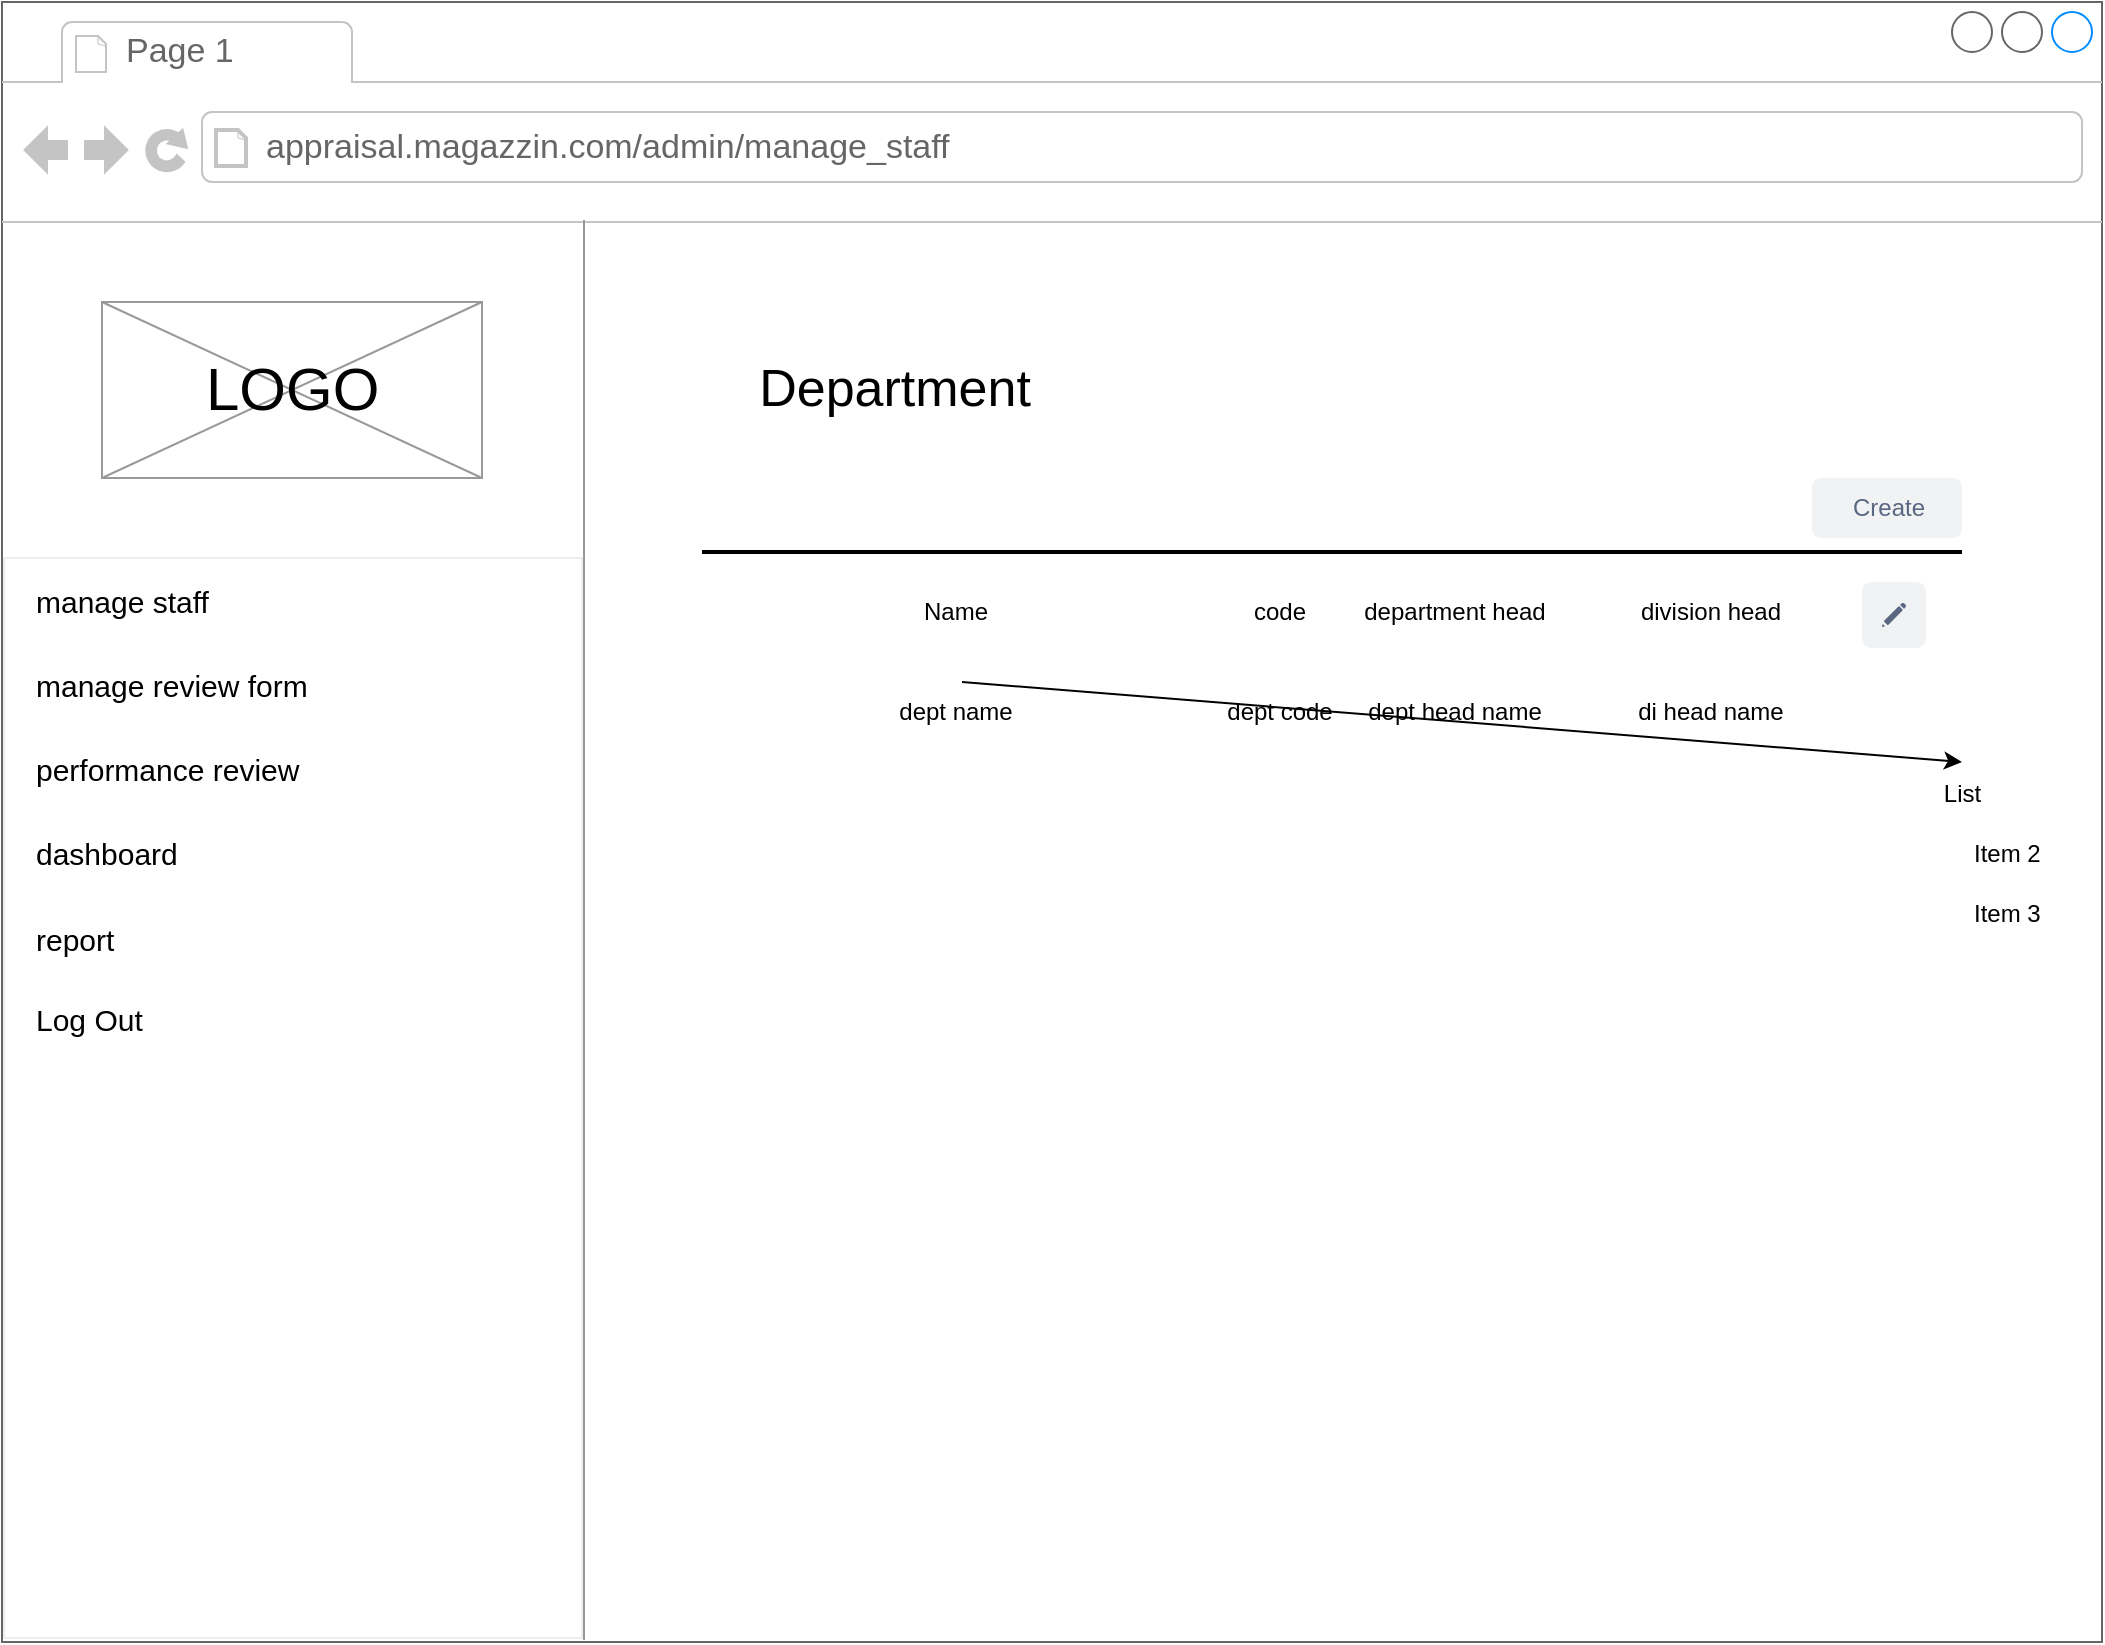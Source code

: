 <mxfile version="18.0.2" type="github">
  <diagram name="Page-1" id="2cc2dc42-3aac-f2a9-1cec-7a8b7cbee084">
    <mxGraphModel dx="1673" dy="896" grid="1" gridSize="10" guides="1" tooltips="1" connect="1" arrows="1" fold="1" page="1" pageScale="1" pageWidth="1100" pageHeight="850" background="none" math="0" shadow="0">
      <root>
        <mxCell id="0" />
        <mxCell id="1" parent="0" />
        <mxCell id="7026571954dc6520-1" value="" style="strokeWidth=1;shadow=0;dashed=0;align=left;html=1;shape=mxgraph.mockup.containers.browserWindow;rSize=0;strokeColor=#666666;mainText=,;recursiveResize=0;rounded=0;labelBackgroundColor=none;fontFamily=Verdana;fontSize=12;fillColor=#FFFFFF;" parent="1" vertex="1">
          <mxGeometry x="25" y="9" width="1050" height="820" as="geometry" />
        </mxCell>
        <mxCell id="7026571954dc6520-2" value="Page 1" style="strokeWidth=1;shadow=0;dashed=0;align=center;html=1;shape=mxgraph.mockup.containers.anchor;fontSize=17;fontColor=#666666;align=left;" parent="7026571954dc6520-1" vertex="1">
          <mxGeometry x="60" y="12" width="110" height="26" as="geometry" />
        </mxCell>
        <mxCell id="7026571954dc6520-3" value="appraisal.magazzin.com/admin/manage_staff" style="strokeWidth=1;shadow=0;dashed=0;align=center;html=1;shape=mxgraph.mockup.containers.anchor;rSize=0;fontSize=17;fontColor=#666666;align=left;" parent="7026571954dc6520-1" vertex="1">
          <mxGeometry x="130" y="60" width="310" height="26" as="geometry" />
        </mxCell>
        <mxCell id="7026571954dc6520-15" value="" style="verticalLabelPosition=bottom;shadow=0;dashed=0;align=center;html=1;verticalAlign=top;strokeWidth=1;shape=mxgraph.mockup.markup.line;strokeColor=#999999;rounded=0;labelBackgroundColor=none;fillColor=#ffffff;fontFamily=Verdana;fontSize=12;fontColor=#000000;rotation=90;" parent="7026571954dc6520-1" vertex="1">
          <mxGeometry x="-64" y="454" width="710" height="20" as="geometry" />
        </mxCell>
        <mxCell id="7026571954dc6520-16" value="Title 1" style="text;html=1;points=[];align=left;verticalAlign=top;spacingTop=-4;fontSize=15;fontFamily=Verdana" parent="7026571954dc6520-1" vertex="1">
          <mxGeometry x="20" y="330" width="170" height="30" as="geometry" />
        </mxCell>
        <mxCell id="SZr3nd6nF8tyNM994ILB-43" value="" style="verticalLabelPosition=bottom;shadow=0;dashed=0;align=center;html=1;verticalAlign=top;strokeWidth=1;shape=mxgraph.mockup.graphics.simpleIcon;strokeColor=#999999;fontFamily=Helvetica;fontSize=30;fillColor=#FFFFFF;" parent="7026571954dc6520-1" vertex="1">
          <mxGeometry x="50" y="150" width="190" height="88" as="geometry" />
        </mxCell>
        <mxCell id="7026571954dc6520-4" value="&lt;font face=&quot;Helvetica&quot;&gt;LOGO&lt;/font&gt;" style="text;html=1;points=[];align=left;verticalAlign=top;spacingTop=-4;fontSize=30;fontFamily=Verdana" parent="7026571954dc6520-1" vertex="1">
          <mxGeometry x="99.5" y="173" width="95" height="50" as="geometry" />
        </mxCell>
        <mxCell id="13Tbyo3TAh6JkKic5oAa-1" value="Department" style="text;strokeColor=none;fillColor=none;html=1;fontSize=26;fontStyle=0;verticalAlign=middle;align=center;" parent="7026571954dc6520-1" vertex="1">
          <mxGeometry x="366" y="168" width="160" height="49" as="geometry" />
        </mxCell>
        <mxCell id="8aW-hddMtNVGwqMHstpQ-5" value="" style="shape=table;html=1;whiteSpace=wrap;startSize=0;container=1;collapsible=0;childLayout=tableLayout;strokeColor=none;" parent="7026571954dc6520-1" vertex="1">
          <mxGeometry x="350" y="280" width="630" height="200" as="geometry" />
        </mxCell>
        <mxCell id="8aW-hddMtNVGwqMHstpQ-6" value="" style="shape=tableRow;horizontal=0;startSize=0;swimlaneHead=0;swimlaneBody=0;top=0;left=0;bottom=0;right=0;collapsible=0;dropTarget=0;fillColor=none;points=[[0,0.5],[1,0.5]];portConstraint=eastwest;strokeColor=default;" parent="8aW-hddMtNVGwqMHstpQ-5" vertex="1">
          <mxGeometry width="630" height="50" as="geometry" />
        </mxCell>
        <mxCell id="8aW-hddMtNVGwqMHstpQ-7" value="Name" style="shape=partialRectangle;html=1;whiteSpace=wrap;connectable=0;fillColor=none;top=0;left=0;bottom=0;right=0;overflow=hidden;" parent="8aW-hddMtNVGwqMHstpQ-6" vertex="1">
          <mxGeometry width="254" height="50" as="geometry">
            <mxRectangle width="254" height="50" as="alternateBounds" />
          </mxGeometry>
        </mxCell>
        <mxCell id="8aW-hddMtNVGwqMHstpQ-8" value="code" style="shape=partialRectangle;html=1;whiteSpace=wrap;connectable=0;fillColor=none;top=0;left=0;bottom=0;right=0;overflow=hidden;" parent="8aW-hddMtNVGwqMHstpQ-6" vertex="1">
          <mxGeometry x="254" width="70" height="50" as="geometry">
            <mxRectangle width="70" height="50" as="alternateBounds" />
          </mxGeometry>
        </mxCell>
        <mxCell id="8aW-hddMtNVGwqMHstpQ-9" value="department head" style="shape=partialRectangle;html=1;whiteSpace=wrap;connectable=0;fillColor=none;top=0;left=0;bottom=0;right=0;overflow=hidden;" parent="8aW-hddMtNVGwqMHstpQ-6" vertex="1">
          <mxGeometry x="324" width="105" height="50" as="geometry">
            <mxRectangle width="105" height="50" as="alternateBounds" />
          </mxGeometry>
        </mxCell>
        <mxCell id="8aW-hddMtNVGwqMHstpQ-28" value="division head" style="shape=partialRectangle;html=1;whiteSpace=wrap;connectable=0;fillColor=none;top=0;left=0;bottom=0;right=0;overflow=hidden;" parent="8aW-hddMtNVGwqMHstpQ-6" vertex="1">
          <mxGeometry x="429" width="151" height="50" as="geometry">
            <mxRectangle width="151" height="50" as="alternateBounds" />
          </mxGeometry>
        </mxCell>
        <mxCell id="8aW-hddMtNVGwqMHstpQ-340" style="shape=partialRectangle;html=1;whiteSpace=wrap;connectable=0;fillColor=none;top=0;left=0;bottom=0;right=0;overflow=hidden;" parent="8aW-hddMtNVGwqMHstpQ-6" vertex="1">
          <mxGeometry x="580" width="50" height="50" as="geometry">
            <mxRectangle width="50" height="50" as="alternateBounds" />
          </mxGeometry>
        </mxCell>
        <mxCell id="8aW-hddMtNVGwqMHstpQ-10" value="" style="shape=tableRow;horizontal=0;startSize=0;swimlaneHead=0;swimlaneBody=0;top=0;left=0;bottom=0;right=0;collapsible=0;dropTarget=0;fillColor=none;points=[[0,0.5],[1,0.5]];portConstraint=eastwest;" parent="8aW-hddMtNVGwqMHstpQ-5" vertex="1">
          <mxGeometry y="50" width="630" height="50" as="geometry" />
        </mxCell>
        <mxCell id="8aW-hddMtNVGwqMHstpQ-11" value="&lt;div style=&quot;&quot;&gt;dept name&lt;br&gt;&lt;/div&gt;" style="shape=partialRectangle;html=1;whiteSpace=wrap;connectable=0;fillColor=none;top=0;left=0;bottom=0;right=0;overflow=hidden;align=center;" parent="8aW-hddMtNVGwqMHstpQ-10" vertex="1">
          <mxGeometry width="254" height="50" as="geometry">
            <mxRectangle width="254" height="50" as="alternateBounds" />
          </mxGeometry>
        </mxCell>
        <mxCell id="8aW-hddMtNVGwqMHstpQ-12" value="&lt;span style=&quot;&quot;&gt;dept code&lt;/span&gt;" style="shape=partialRectangle;html=1;whiteSpace=wrap;connectable=0;fillColor=none;top=0;left=0;bottom=0;right=0;overflow=hidden;" parent="8aW-hddMtNVGwqMHstpQ-10" vertex="1">
          <mxGeometry x="254" width="70" height="50" as="geometry">
            <mxRectangle width="70" height="50" as="alternateBounds" />
          </mxGeometry>
        </mxCell>
        <mxCell id="8aW-hddMtNVGwqMHstpQ-13" value="dept head name" style="shape=partialRectangle;html=1;whiteSpace=wrap;connectable=0;fillColor=none;top=0;left=0;bottom=0;right=0;overflow=hidden;" parent="8aW-hddMtNVGwqMHstpQ-10" vertex="1">
          <mxGeometry x="324" width="105" height="50" as="geometry">
            <mxRectangle width="105" height="50" as="alternateBounds" />
          </mxGeometry>
        </mxCell>
        <mxCell id="8aW-hddMtNVGwqMHstpQ-29" value="di head name" style="shape=partialRectangle;html=1;whiteSpace=wrap;connectable=0;fillColor=none;top=0;left=0;bottom=0;right=0;overflow=hidden;" parent="8aW-hddMtNVGwqMHstpQ-10" vertex="1">
          <mxGeometry x="429" width="151" height="50" as="geometry">
            <mxRectangle width="151" height="50" as="alternateBounds" />
          </mxGeometry>
        </mxCell>
        <mxCell id="8aW-hddMtNVGwqMHstpQ-341" style="shape=partialRectangle;html=1;whiteSpace=wrap;connectable=0;fillColor=none;top=0;left=0;bottom=0;right=0;overflow=hidden;" parent="8aW-hddMtNVGwqMHstpQ-10" vertex="1">
          <mxGeometry x="580" width="50" height="50" as="geometry">
            <mxRectangle width="50" height="50" as="alternateBounds" />
          </mxGeometry>
        </mxCell>
        <mxCell id="8aW-hddMtNVGwqMHstpQ-14" value="" style="shape=tableRow;horizontal=0;startSize=0;swimlaneHead=0;swimlaneBody=0;top=0;left=0;bottom=0;right=0;collapsible=0;dropTarget=0;fillColor=none;points=[[0,0.5],[1,0.5]];portConstraint=eastwest;" parent="8aW-hddMtNVGwqMHstpQ-5" vertex="1">
          <mxGeometry y="100" width="630" height="50" as="geometry" />
        </mxCell>
        <mxCell id="8aW-hddMtNVGwqMHstpQ-15" value="" style="shape=partialRectangle;html=1;whiteSpace=wrap;connectable=0;fillColor=none;top=0;left=0;bottom=0;right=0;overflow=hidden;" parent="8aW-hddMtNVGwqMHstpQ-14" vertex="1">
          <mxGeometry width="254" height="50" as="geometry">
            <mxRectangle width="254" height="50" as="alternateBounds" />
          </mxGeometry>
        </mxCell>
        <mxCell id="8aW-hddMtNVGwqMHstpQ-16" value="" style="shape=partialRectangle;html=1;whiteSpace=wrap;connectable=0;fillColor=none;top=0;left=0;bottom=0;right=0;overflow=hidden;" parent="8aW-hddMtNVGwqMHstpQ-14" vertex="1">
          <mxGeometry x="254" width="70" height="50" as="geometry">
            <mxRectangle width="70" height="50" as="alternateBounds" />
          </mxGeometry>
        </mxCell>
        <mxCell id="8aW-hddMtNVGwqMHstpQ-17" value="" style="shape=partialRectangle;html=1;whiteSpace=wrap;connectable=0;fillColor=none;top=0;left=0;bottom=0;right=0;overflow=hidden;pointerEvents=1;" parent="8aW-hddMtNVGwqMHstpQ-14" vertex="1">
          <mxGeometry x="324" width="105" height="50" as="geometry">
            <mxRectangle width="105" height="50" as="alternateBounds" />
          </mxGeometry>
        </mxCell>
        <mxCell id="8aW-hddMtNVGwqMHstpQ-30" style="shape=partialRectangle;html=1;whiteSpace=wrap;connectable=0;fillColor=none;top=0;left=0;bottom=0;right=0;overflow=hidden;pointerEvents=1;" parent="8aW-hddMtNVGwqMHstpQ-14" vertex="1">
          <mxGeometry x="429" width="151" height="50" as="geometry">
            <mxRectangle width="151" height="50" as="alternateBounds" />
          </mxGeometry>
        </mxCell>
        <mxCell id="8aW-hddMtNVGwqMHstpQ-342" style="shape=partialRectangle;html=1;whiteSpace=wrap;connectable=0;fillColor=none;top=0;left=0;bottom=0;right=0;overflow=hidden;pointerEvents=1;" parent="8aW-hddMtNVGwqMHstpQ-14" vertex="1">
          <mxGeometry x="580" width="50" height="50" as="geometry">
            <mxRectangle width="50" height="50" as="alternateBounds" />
          </mxGeometry>
        </mxCell>
        <mxCell id="8aW-hddMtNVGwqMHstpQ-18" value="List" style="swimlane;fontStyle=0;childLayout=stackLayout;horizontal=1;startSize=30;horizontalStack=0;resizeParent=1;resizeParentMax=0;resizeLast=0;collapsible=1;marginBottom=0;" parent="8aW-hddMtNVGwqMHstpQ-14" vertex="1">
          <mxGeometry x="630" width="NaN" height="50" as="geometry">
            <mxRectangle width="NaN" height="50" as="alternateBounds" />
          </mxGeometry>
        </mxCell>
        <mxCell id="8aW-hddMtNVGwqMHstpQ-20" value="Item 2" style="text;strokeColor=none;fillColor=none;align=left;verticalAlign=middle;spacingLeft=4;spacingRight=4;overflow=hidden;points=[[0,0.5],[1,0.5]];portConstraint=eastwest;rotatable=0;" parent="8aW-hddMtNVGwqMHstpQ-18" vertex="1">
          <mxGeometry y="30" width="NaN" height="30" as="geometry" />
        </mxCell>
        <mxCell id="8aW-hddMtNVGwqMHstpQ-21" value="Item 3" style="text;strokeColor=none;fillColor=none;align=left;verticalAlign=middle;spacingLeft=4;spacingRight=4;overflow=hidden;points=[[0,0.5],[1,0.5]];portConstraint=eastwest;rotatable=0;" parent="8aW-hddMtNVGwqMHstpQ-18" vertex="1">
          <mxGeometry y="60" width="NaN" height="30" as="geometry" />
        </mxCell>
        <mxCell id="8aW-hddMtNVGwqMHstpQ-23" style="shape=tableRow;horizontal=0;startSize=0;swimlaneHead=0;swimlaneBody=0;top=0;left=0;bottom=0;right=0;collapsible=0;dropTarget=0;fillColor=none;points=[[0,0.5],[1,0.5]];portConstraint=eastwest;" parent="8aW-hddMtNVGwqMHstpQ-5" vertex="1">
          <mxGeometry y="150" width="630" height="50" as="geometry" />
        </mxCell>
        <mxCell id="8aW-hddMtNVGwqMHstpQ-24" style="shape=partialRectangle;html=1;whiteSpace=wrap;connectable=0;fillColor=none;top=0;left=0;bottom=0;right=0;overflow=hidden;" parent="8aW-hddMtNVGwqMHstpQ-23" vertex="1">
          <mxGeometry width="254" height="50" as="geometry">
            <mxRectangle width="254" height="50" as="alternateBounds" />
          </mxGeometry>
        </mxCell>
        <mxCell id="8aW-hddMtNVGwqMHstpQ-25" style="shape=partialRectangle;html=1;whiteSpace=wrap;connectable=0;fillColor=none;top=0;left=0;bottom=0;right=0;overflow=hidden;" parent="8aW-hddMtNVGwqMHstpQ-23" vertex="1">
          <mxGeometry x="254" width="70" height="50" as="geometry">
            <mxRectangle width="70" height="50" as="alternateBounds" />
          </mxGeometry>
        </mxCell>
        <mxCell id="8aW-hddMtNVGwqMHstpQ-26" style="shape=partialRectangle;html=1;whiteSpace=wrap;connectable=0;fillColor=none;top=0;left=0;bottom=0;right=0;overflow=hidden;pointerEvents=1;" parent="8aW-hddMtNVGwqMHstpQ-23" vertex="1">
          <mxGeometry x="324" width="105" height="50" as="geometry">
            <mxRectangle width="105" height="50" as="alternateBounds" />
          </mxGeometry>
        </mxCell>
        <mxCell id="8aW-hddMtNVGwqMHstpQ-31" style="shape=partialRectangle;html=1;whiteSpace=wrap;connectable=0;fillColor=none;top=0;left=0;bottom=0;right=0;overflow=hidden;pointerEvents=1;" parent="8aW-hddMtNVGwqMHstpQ-23" vertex="1">
          <mxGeometry x="429" width="151" height="50" as="geometry">
            <mxRectangle width="151" height="50" as="alternateBounds" />
          </mxGeometry>
        </mxCell>
        <mxCell id="8aW-hddMtNVGwqMHstpQ-343" style="shape=partialRectangle;html=1;whiteSpace=wrap;connectable=0;fillColor=none;top=0;left=0;bottom=0;right=0;overflow=hidden;pointerEvents=1;" parent="8aW-hddMtNVGwqMHstpQ-23" vertex="1">
          <mxGeometry x="580" width="50" height="50" as="geometry">
            <mxRectangle width="50" height="50" as="alternateBounds" />
          </mxGeometry>
        </mxCell>
        <mxCell id="8aW-hddMtNVGwqMHstpQ-27" style="swimlane;fontStyle=0;childLayout=stackLayout;horizontal=1;startSize=30;horizontalStack=0;resizeParent=1;resizeParentMax=0;resizeLast=0;collapsible=1;marginBottom=0;" parent="8aW-hddMtNVGwqMHstpQ-23" vertex="1">
          <mxGeometry x="630" width="NaN" height="50" as="geometry">
            <mxRectangle width="NaN" height="50" as="alternateBounds" />
          </mxGeometry>
        </mxCell>
        <mxCell id="8aW-hddMtNVGwqMHstpQ-22" value="" style="edgeStyle=orthogonalEdgeStyle;rounded=0;orthogonalLoop=1;jettySize=auto;html=1;" parent="7026571954dc6520-1" target="8aW-hddMtNVGwqMHstpQ-18" edge="1">
          <mxGeometry relative="1" as="geometry">
            <mxPoint x="480" y="340" as="sourcePoint" />
          </mxGeometry>
        </mxCell>
        <mxCell id="8aW-hddMtNVGwqMHstpQ-32" value="" style="rounded=1;align=left;fillColor=#F1F2F4;strokeColor=none;html=1;fontColor=#596780;fontSize=12;spacingLeft=26;" parent="7026571954dc6520-1" vertex="1">
          <mxGeometry x="930" y="290" width="32" height="33" as="geometry" />
        </mxCell>
        <mxCell id="8aW-hddMtNVGwqMHstpQ-33" value="" style="shape=mxgraph.mscae.intune.subscription_portal;fillColor=#596780;strokeColor=none;fontColor=#ffffff;labelPosition=right;verticalLabelPosition=middle;align=left;verticalAlign=middle;html=1;spacingLeft=5" parent="8aW-hddMtNVGwqMHstpQ-32" vertex="1">
          <mxGeometry y="0.5" width="12" height="12" relative="1" as="geometry">
            <mxPoint x="10" y="-6" as="offset" />
          </mxGeometry>
        </mxCell>
        <mxCell id="8aW-hddMtNVGwqMHstpQ-334" value="" style="line;strokeWidth=2;html=1;" parent="7026571954dc6520-1" vertex="1">
          <mxGeometry x="350" y="270" width="630" height="10" as="geometry" />
        </mxCell>
        <mxCell id="8aW-hddMtNVGwqMHstpQ-346" value="Create" style="rounded=1;align=center;fillColor=#F1F2F4;strokeColor=none;html=1;fontColor=#596780;fontSize=12;sketch=0;" parent="7026571954dc6520-1" vertex="1">
          <mxGeometry x="905" y="238" width="75" height="30" as="geometry" />
        </mxCell>
        <mxCell id="SZr3nd6nF8tyNM994ILB-3" value="" style="perimeter=none;dashed=0;shape=rect;fillColor=#ffffff;strokeColor=#eeeeee;shadow=0;labelBackgroundColor=#E6E6E6;" parent="1" vertex="1">
          <mxGeometry x="26" y="287" width="289" height="540" as="geometry" />
        </mxCell>
        <mxCell id="SZr3nd6nF8tyNM994ILB-4" value="manage staff" style="text;verticalAlign=middle;fontSize=15;spacing=16;resizeWidth=1;labelBackgroundColor=none;labelBorderColor=none;fillColor=none;" parent="SZr3nd6nF8tyNM994ILB-3" vertex="1">
          <mxGeometry width="289.0" height="42" relative="1" as="geometry">
            <mxPoint as="offset" />
          </mxGeometry>
        </mxCell>
        <mxCell id="SZr3nd6nF8tyNM994ILB-5" value="manage review form" style="text;verticalAlign=middle;fontSize=15;spacing=16;resizeWidth=1;" parent="SZr3nd6nF8tyNM994ILB-3" vertex="1">
          <mxGeometry width="289.0" height="42" relative="1" as="geometry">
            <mxPoint y="42" as="offset" />
          </mxGeometry>
        </mxCell>
        <mxCell id="SZr3nd6nF8tyNM994ILB-6" value="performance review" style="text;verticalAlign=middle;fontSize=15;spacing=16;resizeWidth=1;" parent="SZr3nd6nF8tyNM994ILB-3" vertex="1">
          <mxGeometry width="289.0" height="42" relative="1" as="geometry">
            <mxPoint y="84" as="offset" />
          </mxGeometry>
        </mxCell>
        <mxCell id="SZr3nd6nF8tyNM994ILB-7" value="dashboard" style="text;verticalAlign=middle;fontSize=15;spacing=16;resizeWidth=1;" parent="SZr3nd6nF8tyNM994ILB-3" vertex="1">
          <mxGeometry width="289.0" height="42" relative="1" as="geometry">
            <mxPoint y="126" as="offset" />
          </mxGeometry>
        </mxCell>
        <mxCell id="SZr3nd6nF8tyNM994ILB-10" value="report" style="text;verticalAlign=middle;fontSize=15;spacing=16;resizeWidth=1;" parent="SZr3nd6nF8tyNM994ILB-3" vertex="1">
          <mxGeometry y="170" width="289.0" height="40" as="geometry" />
        </mxCell>
        <mxCell id="SZr3nd6nF8tyNM994ILB-11" value="Log Out" style="text;verticalAlign=middle;fontSize=15;spacing=16;resizeWidth=1;" parent="SZr3nd6nF8tyNM994ILB-3" vertex="1">
          <mxGeometry y="210" width="289.0" height="40" as="geometry" />
        </mxCell>
      </root>
    </mxGraphModel>
  </diagram>
</mxfile>
